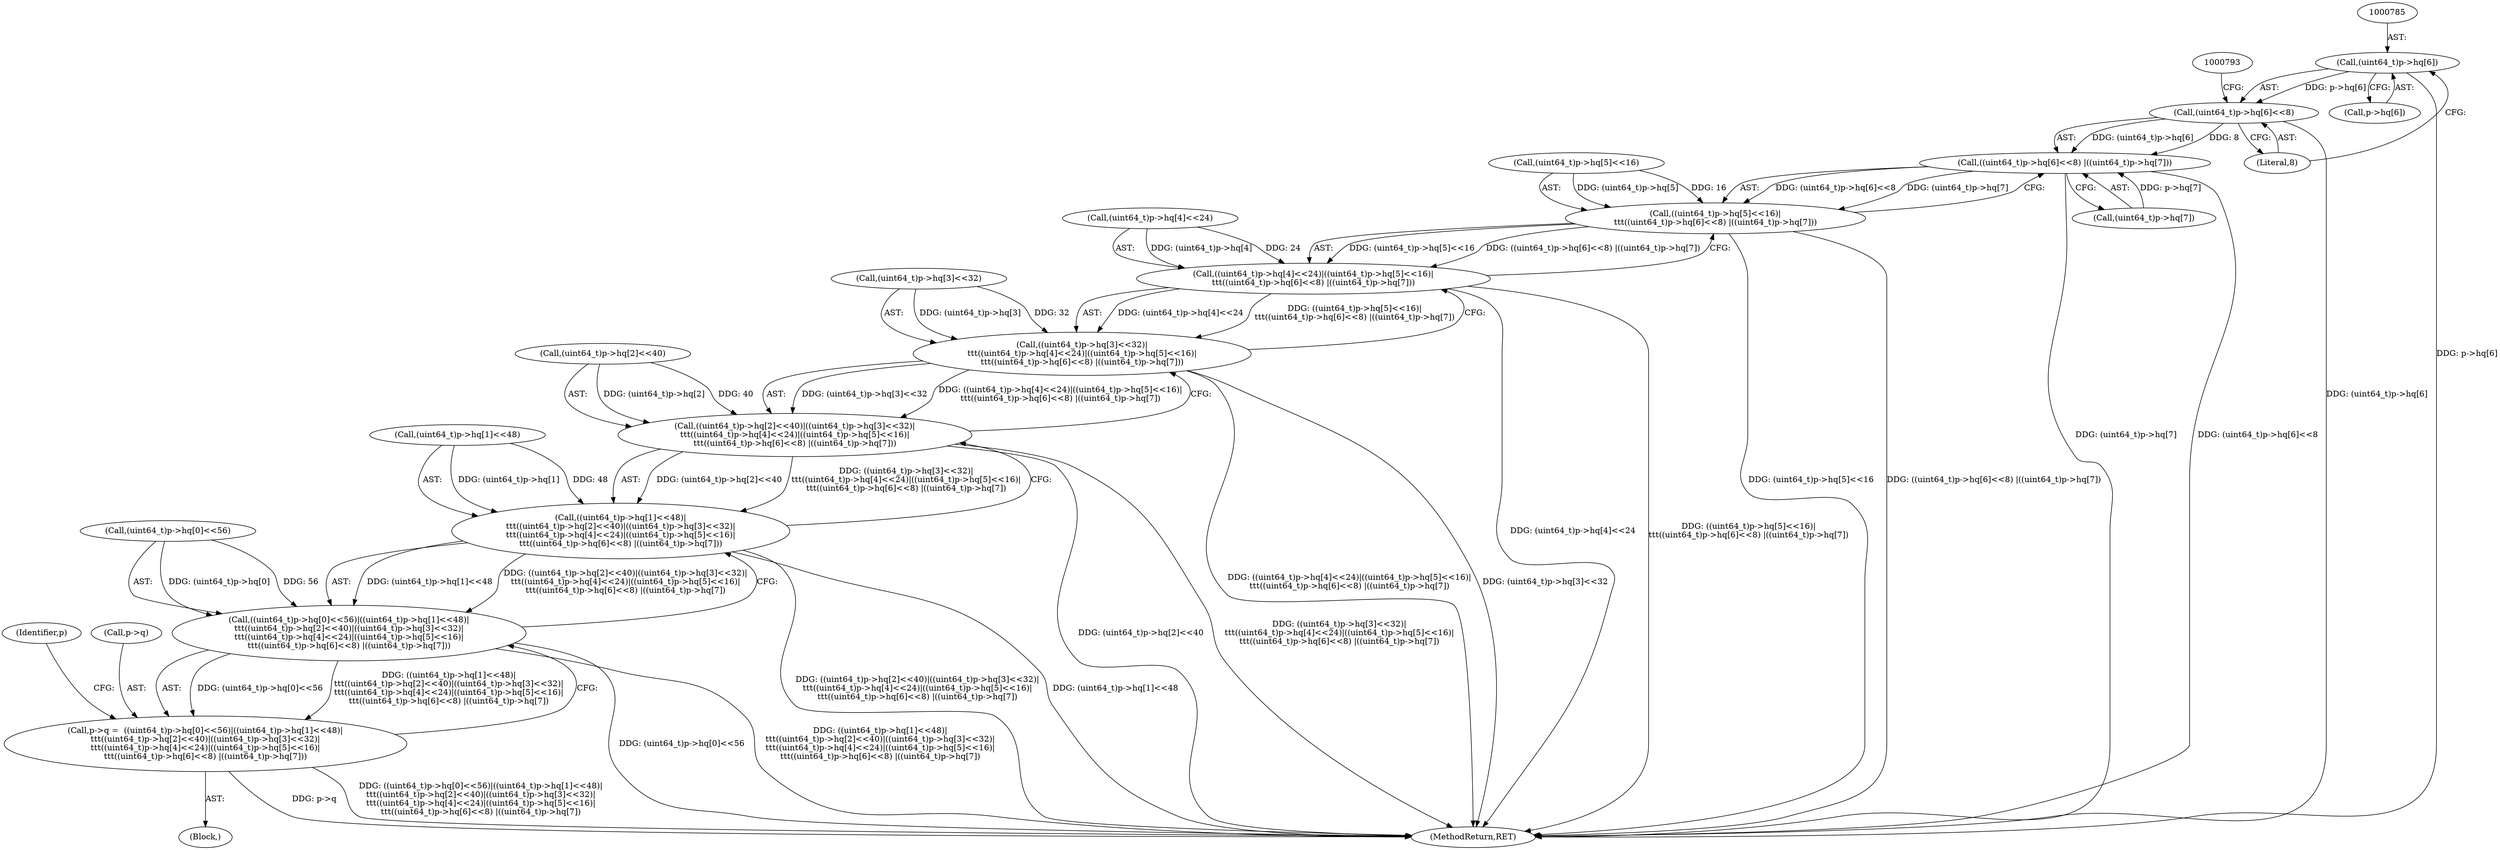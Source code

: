 digraph "0_file_27a14bc7ba285a0a5ebfdb55e54001aa11932b08@pointer" {
"1000784" [label="(Call,(uint64_t)p->hq[6])"];
"1000783" [label="(Call,(uint64_t)p->hq[6]<<8)"];
"1000782" [label="(Call,((uint64_t)p->hq[6]<<8) |((uint64_t)p->hq[7]))"];
"1000772" [label="(Call,((uint64_t)p->hq[5]<<16)|\n\t\t\t((uint64_t)p->hq[6]<<8) |((uint64_t)p->hq[7]))"];
"1000762" [label="(Call,((uint64_t)p->hq[4]<<24)|((uint64_t)p->hq[5]<<16)|\n\t\t\t((uint64_t)p->hq[6]<<8) |((uint64_t)p->hq[7]))"];
"1000752" [label="(Call,((uint64_t)p->hq[3]<<32)|\n\t\t\t((uint64_t)p->hq[4]<<24)|((uint64_t)p->hq[5]<<16)|\n\t\t\t((uint64_t)p->hq[6]<<8) |((uint64_t)p->hq[7]))"];
"1000742" [label="(Call,((uint64_t)p->hq[2]<<40)|((uint64_t)p->hq[3]<<32)|\n\t\t\t((uint64_t)p->hq[4]<<24)|((uint64_t)p->hq[5]<<16)|\n\t\t\t((uint64_t)p->hq[6]<<8) |((uint64_t)p->hq[7]))"];
"1000732" [label="(Call,((uint64_t)p->hq[1]<<48)|\n\t\t\t((uint64_t)p->hq[2]<<40)|((uint64_t)p->hq[3]<<32)|\n\t\t\t((uint64_t)p->hq[4]<<24)|((uint64_t)p->hq[5]<<16)|\n\t\t\t((uint64_t)p->hq[6]<<8) |((uint64_t)p->hq[7]))"];
"1000722" [label="(Call,((uint64_t)p->hq[0]<<56)|((uint64_t)p->hq[1]<<48)|\n\t\t\t((uint64_t)p->hq[2]<<40)|((uint64_t)p->hq[3]<<32)|\n\t\t\t((uint64_t)p->hq[4]<<24)|((uint64_t)p->hq[5]<<16)|\n\t\t\t((uint64_t)p->hq[6]<<8) |((uint64_t)p->hq[7]))"];
"1000718" [label="(Call,p->q =  ((uint64_t)p->hq[0]<<56)|((uint64_t)p->hq[1]<<48)|\n\t\t\t((uint64_t)p->hq[2]<<40)|((uint64_t)p->hq[3]<<32)|\n\t\t\t((uint64_t)p->hq[4]<<24)|((uint64_t)p->hq[5]<<16)|\n\t\t\t((uint64_t)p->hq[6]<<8) |((uint64_t)p->hq[7]))"];
"1000784" [label="(Call,(uint64_t)p->hq[6])"];
"1000786" [label="(Call,p->hq[6])"];
"1000791" [label="(Literal,8)"];
"1000733" [label="(Call,(uint64_t)p->hq[1]<<48)"];
"1000123" [label="(Block,)"];
"1000718" [label="(Call,p->q =  ((uint64_t)p->hq[0]<<56)|((uint64_t)p->hq[1]<<48)|\n\t\t\t((uint64_t)p->hq[2]<<40)|((uint64_t)p->hq[3]<<32)|\n\t\t\t((uint64_t)p->hq[4]<<24)|((uint64_t)p->hq[5]<<16)|\n\t\t\t((uint64_t)p->hq[6]<<8) |((uint64_t)p->hq[7]))"];
"1000743" [label="(Call,(uint64_t)p->hq[2]<<40)"];
"1000762" [label="(Call,((uint64_t)p->hq[4]<<24)|((uint64_t)p->hq[5]<<16)|\n\t\t\t((uint64_t)p->hq[6]<<8) |((uint64_t)p->hq[7]))"];
"1000732" [label="(Call,((uint64_t)p->hq[1]<<48)|\n\t\t\t((uint64_t)p->hq[2]<<40)|((uint64_t)p->hq[3]<<32)|\n\t\t\t((uint64_t)p->hq[4]<<24)|((uint64_t)p->hq[5]<<16)|\n\t\t\t((uint64_t)p->hq[6]<<8) |((uint64_t)p->hq[7]))"];
"1000742" [label="(Call,((uint64_t)p->hq[2]<<40)|((uint64_t)p->hq[3]<<32)|\n\t\t\t((uint64_t)p->hq[4]<<24)|((uint64_t)p->hq[5]<<16)|\n\t\t\t((uint64_t)p->hq[6]<<8) |((uint64_t)p->hq[7]))"];
"1000792" [label="(Call,(uint64_t)p->hq[7])"];
"1000723" [label="(Call,(uint64_t)p->hq[0]<<56)"];
"1000782" [label="(Call,((uint64_t)p->hq[6]<<8) |((uint64_t)p->hq[7]))"];
"1000800" [label="(Identifier,p)"];
"1000908" [label="(MethodReturn,RET)"];
"1000722" [label="(Call,((uint64_t)p->hq[0]<<56)|((uint64_t)p->hq[1]<<48)|\n\t\t\t((uint64_t)p->hq[2]<<40)|((uint64_t)p->hq[3]<<32)|\n\t\t\t((uint64_t)p->hq[4]<<24)|((uint64_t)p->hq[5]<<16)|\n\t\t\t((uint64_t)p->hq[6]<<8) |((uint64_t)p->hq[7]))"];
"1000752" [label="(Call,((uint64_t)p->hq[3]<<32)|\n\t\t\t((uint64_t)p->hq[4]<<24)|((uint64_t)p->hq[5]<<16)|\n\t\t\t((uint64_t)p->hq[6]<<8) |((uint64_t)p->hq[7]))"];
"1000719" [label="(Call,p->q)"];
"1000763" [label="(Call,(uint64_t)p->hq[4]<<24)"];
"1000783" [label="(Call,(uint64_t)p->hq[6]<<8)"];
"1000753" [label="(Call,(uint64_t)p->hq[3]<<32)"];
"1000773" [label="(Call,(uint64_t)p->hq[5]<<16)"];
"1000772" [label="(Call,((uint64_t)p->hq[5]<<16)|\n\t\t\t((uint64_t)p->hq[6]<<8) |((uint64_t)p->hq[7]))"];
"1000784" -> "1000783"  [label="AST: "];
"1000784" -> "1000786"  [label="CFG: "];
"1000785" -> "1000784"  [label="AST: "];
"1000786" -> "1000784"  [label="AST: "];
"1000791" -> "1000784"  [label="CFG: "];
"1000784" -> "1000908"  [label="DDG: p->hq[6]"];
"1000784" -> "1000783"  [label="DDG: p->hq[6]"];
"1000783" -> "1000782"  [label="AST: "];
"1000783" -> "1000791"  [label="CFG: "];
"1000791" -> "1000783"  [label="AST: "];
"1000793" -> "1000783"  [label="CFG: "];
"1000783" -> "1000908"  [label="DDG: (uint64_t)p->hq[6]"];
"1000783" -> "1000782"  [label="DDG: (uint64_t)p->hq[6]"];
"1000783" -> "1000782"  [label="DDG: 8"];
"1000782" -> "1000772"  [label="AST: "];
"1000782" -> "1000792"  [label="CFG: "];
"1000792" -> "1000782"  [label="AST: "];
"1000772" -> "1000782"  [label="CFG: "];
"1000782" -> "1000908"  [label="DDG: (uint64_t)p->hq[7]"];
"1000782" -> "1000908"  [label="DDG: (uint64_t)p->hq[6]<<8"];
"1000782" -> "1000772"  [label="DDG: (uint64_t)p->hq[6]<<8"];
"1000782" -> "1000772"  [label="DDG: (uint64_t)p->hq[7]"];
"1000792" -> "1000782"  [label="DDG: p->hq[7]"];
"1000772" -> "1000762"  [label="AST: "];
"1000773" -> "1000772"  [label="AST: "];
"1000762" -> "1000772"  [label="CFG: "];
"1000772" -> "1000908"  [label="DDG: (uint64_t)p->hq[5]<<16"];
"1000772" -> "1000908"  [label="DDG: ((uint64_t)p->hq[6]<<8) |((uint64_t)p->hq[7])"];
"1000772" -> "1000762"  [label="DDG: (uint64_t)p->hq[5]<<16"];
"1000772" -> "1000762"  [label="DDG: ((uint64_t)p->hq[6]<<8) |((uint64_t)p->hq[7])"];
"1000773" -> "1000772"  [label="DDG: (uint64_t)p->hq[5]"];
"1000773" -> "1000772"  [label="DDG: 16"];
"1000762" -> "1000752"  [label="AST: "];
"1000763" -> "1000762"  [label="AST: "];
"1000752" -> "1000762"  [label="CFG: "];
"1000762" -> "1000908"  [label="DDG: (uint64_t)p->hq[4]<<24"];
"1000762" -> "1000908"  [label="DDG: ((uint64_t)p->hq[5]<<16)|\n\t\t\t((uint64_t)p->hq[6]<<8) |((uint64_t)p->hq[7])"];
"1000762" -> "1000752"  [label="DDG: (uint64_t)p->hq[4]<<24"];
"1000762" -> "1000752"  [label="DDG: ((uint64_t)p->hq[5]<<16)|\n\t\t\t((uint64_t)p->hq[6]<<8) |((uint64_t)p->hq[7])"];
"1000763" -> "1000762"  [label="DDG: (uint64_t)p->hq[4]"];
"1000763" -> "1000762"  [label="DDG: 24"];
"1000752" -> "1000742"  [label="AST: "];
"1000753" -> "1000752"  [label="AST: "];
"1000742" -> "1000752"  [label="CFG: "];
"1000752" -> "1000908"  [label="DDG: ((uint64_t)p->hq[4]<<24)|((uint64_t)p->hq[5]<<16)|\n\t\t\t((uint64_t)p->hq[6]<<8) |((uint64_t)p->hq[7])"];
"1000752" -> "1000908"  [label="DDG: (uint64_t)p->hq[3]<<32"];
"1000752" -> "1000742"  [label="DDG: (uint64_t)p->hq[3]<<32"];
"1000752" -> "1000742"  [label="DDG: ((uint64_t)p->hq[4]<<24)|((uint64_t)p->hq[5]<<16)|\n\t\t\t((uint64_t)p->hq[6]<<8) |((uint64_t)p->hq[7])"];
"1000753" -> "1000752"  [label="DDG: (uint64_t)p->hq[3]"];
"1000753" -> "1000752"  [label="DDG: 32"];
"1000742" -> "1000732"  [label="AST: "];
"1000743" -> "1000742"  [label="AST: "];
"1000732" -> "1000742"  [label="CFG: "];
"1000742" -> "1000908"  [label="DDG: (uint64_t)p->hq[2]<<40"];
"1000742" -> "1000908"  [label="DDG: ((uint64_t)p->hq[3]<<32)|\n\t\t\t((uint64_t)p->hq[4]<<24)|((uint64_t)p->hq[5]<<16)|\n\t\t\t((uint64_t)p->hq[6]<<8) |((uint64_t)p->hq[7])"];
"1000742" -> "1000732"  [label="DDG: (uint64_t)p->hq[2]<<40"];
"1000742" -> "1000732"  [label="DDG: ((uint64_t)p->hq[3]<<32)|\n\t\t\t((uint64_t)p->hq[4]<<24)|((uint64_t)p->hq[5]<<16)|\n\t\t\t((uint64_t)p->hq[6]<<8) |((uint64_t)p->hq[7])"];
"1000743" -> "1000742"  [label="DDG: (uint64_t)p->hq[2]"];
"1000743" -> "1000742"  [label="DDG: 40"];
"1000732" -> "1000722"  [label="AST: "];
"1000733" -> "1000732"  [label="AST: "];
"1000722" -> "1000732"  [label="CFG: "];
"1000732" -> "1000908"  [label="DDG: ((uint64_t)p->hq[2]<<40)|((uint64_t)p->hq[3]<<32)|\n\t\t\t((uint64_t)p->hq[4]<<24)|((uint64_t)p->hq[5]<<16)|\n\t\t\t((uint64_t)p->hq[6]<<8) |((uint64_t)p->hq[7])"];
"1000732" -> "1000908"  [label="DDG: (uint64_t)p->hq[1]<<48"];
"1000732" -> "1000722"  [label="DDG: (uint64_t)p->hq[1]<<48"];
"1000732" -> "1000722"  [label="DDG: ((uint64_t)p->hq[2]<<40)|((uint64_t)p->hq[3]<<32)|\n\t\t\t((uint64_t)p->hq[4]<<24)|((uint64_t)p->hq[5]<<16)|\n\t\t\t((uint64_t)p->hq[6]<<8) |((uint64_t)p->hq[7])"];
"1000733" -> "1000732"  [label="DDG: (uint64_t)p->hq[1]"];
"1000733" -> "1000732"  [label="DDG: 48"];
"1000722" -> "1000718"  [label="AST: "];
"1000723" -> "1000722"  [label="AST: "];
"1000718" -> "1000722"  [label="CFG: "];
"1000722" -> "1000908"  [label="DDG: (uint64_t)p->hq[0]<<56"];
"1000722" -> "1000908"  [label="DDG: ((uint64_t)p->hq[1]<<48)|\n\t\t\t((uint64_t)p->hq[2]<<40)|((uint64_t)p->hq[3]<<32)|\n\t\t\t((uint64_t)p->hq[4]<<24)|((uint64_t)p->hq[5]<<16)|\n\t\t\t((uint64_t)p->hq[6]<<8) |((uint64_t)p->hq[7])"];
"1000722" -> "1000718"  [label="DDG: (uint64_t)p->hq[0]<<56"];
"1000722" -> "1000718"  [label="DDG: ((uint64_t)p->hq[1]<<48)|\n\t\t\t((uint64_t)p->hq[2]<<40)|((uint64_t)p->hq[3]<<32)|\n\t\t\t((uint64_t)p->hq[4]<<24)|((uint64_t)p->hq[5]<<16)|\n\t\t\t((uint64_t)p->hq[6]<<8) |((uint64_t)p->hq[7])"];
"1000723" -> "1000722"  [label="DDG: (uint64_t)p->hq[0]"];
"1000723" -> "1000722"  [label="DDG: 56"];
"1000718" -> "1000123"  [label="AST: "];
"1000719" -> "1000718"  [label="AST: "];
"1000800" -> "1000718"  [label="CFG: "];
"1000718" -> "1000908"  [label="DDG: p->q"];
"1000718" -> "1000908"  [label="DDG: ((uint64_t)p->hq[0]<<56)|((uint64_t)p->hq[1]<<48)|\n\t\t\t((uint64_t)p->hq[2]<<40)|((uint64_t)p->hq[3]<<32)|\n\t\t\t((uint64_t)p->hq[4]<<24)|((uint64_t)p->hq[5]<<16)|\n\t\t\t((uint64_t)p->hq[6]<<8) |((uint64_t)p->hq[7])"];
}

